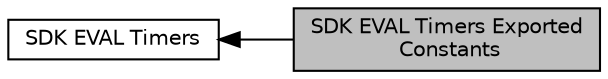 digraph "SDK EVAL Timers Exported Constants"
{
  edge [fontname="Helvetica",fontsize="10",labelfontname="Helvetica",labelfontsize="10"];
  node [fontname="Helvetica",fontsize="10",shape=box];
  rankdir=LR;
  Node2 [label="SDK EVAL Timers",height=0.2,width=0.4,color="black", fillcolor="white", style="filled",URL="$group___s_d_k___e_v_a_l___timers.html",tooltip="Management of STM32L timers."];
  Node1 [label="SDK EVAL Timers Exported\l Constants",height=0.2,width=0.4,color="black", fillcolor="grey75", style="filled", fontcolor="black",tooltip=" "];
  Node2->Node1 [shape=plaintext, dir="back", style="solid"];
}
